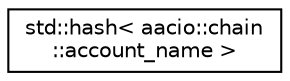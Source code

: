 digraph "Graphical Class Hierarchy"
{
  edge [fontname="Helvetica",fontsize="10",labelfontname="Helvetica",labelfontsize="10"];
  node [fontname="Helvetica",fontsize="10",shape=record];
  rankdir="LR";
  Node0 [label="std::hash\< aacio::chain\l::account_name \>",height=0.2,width=0.4,color="black", fillcolor="white", style="filled",URL="$structstd_1_1hash_3_01aacio_1_1chain_1_1account__name_01_4.html"];
}
